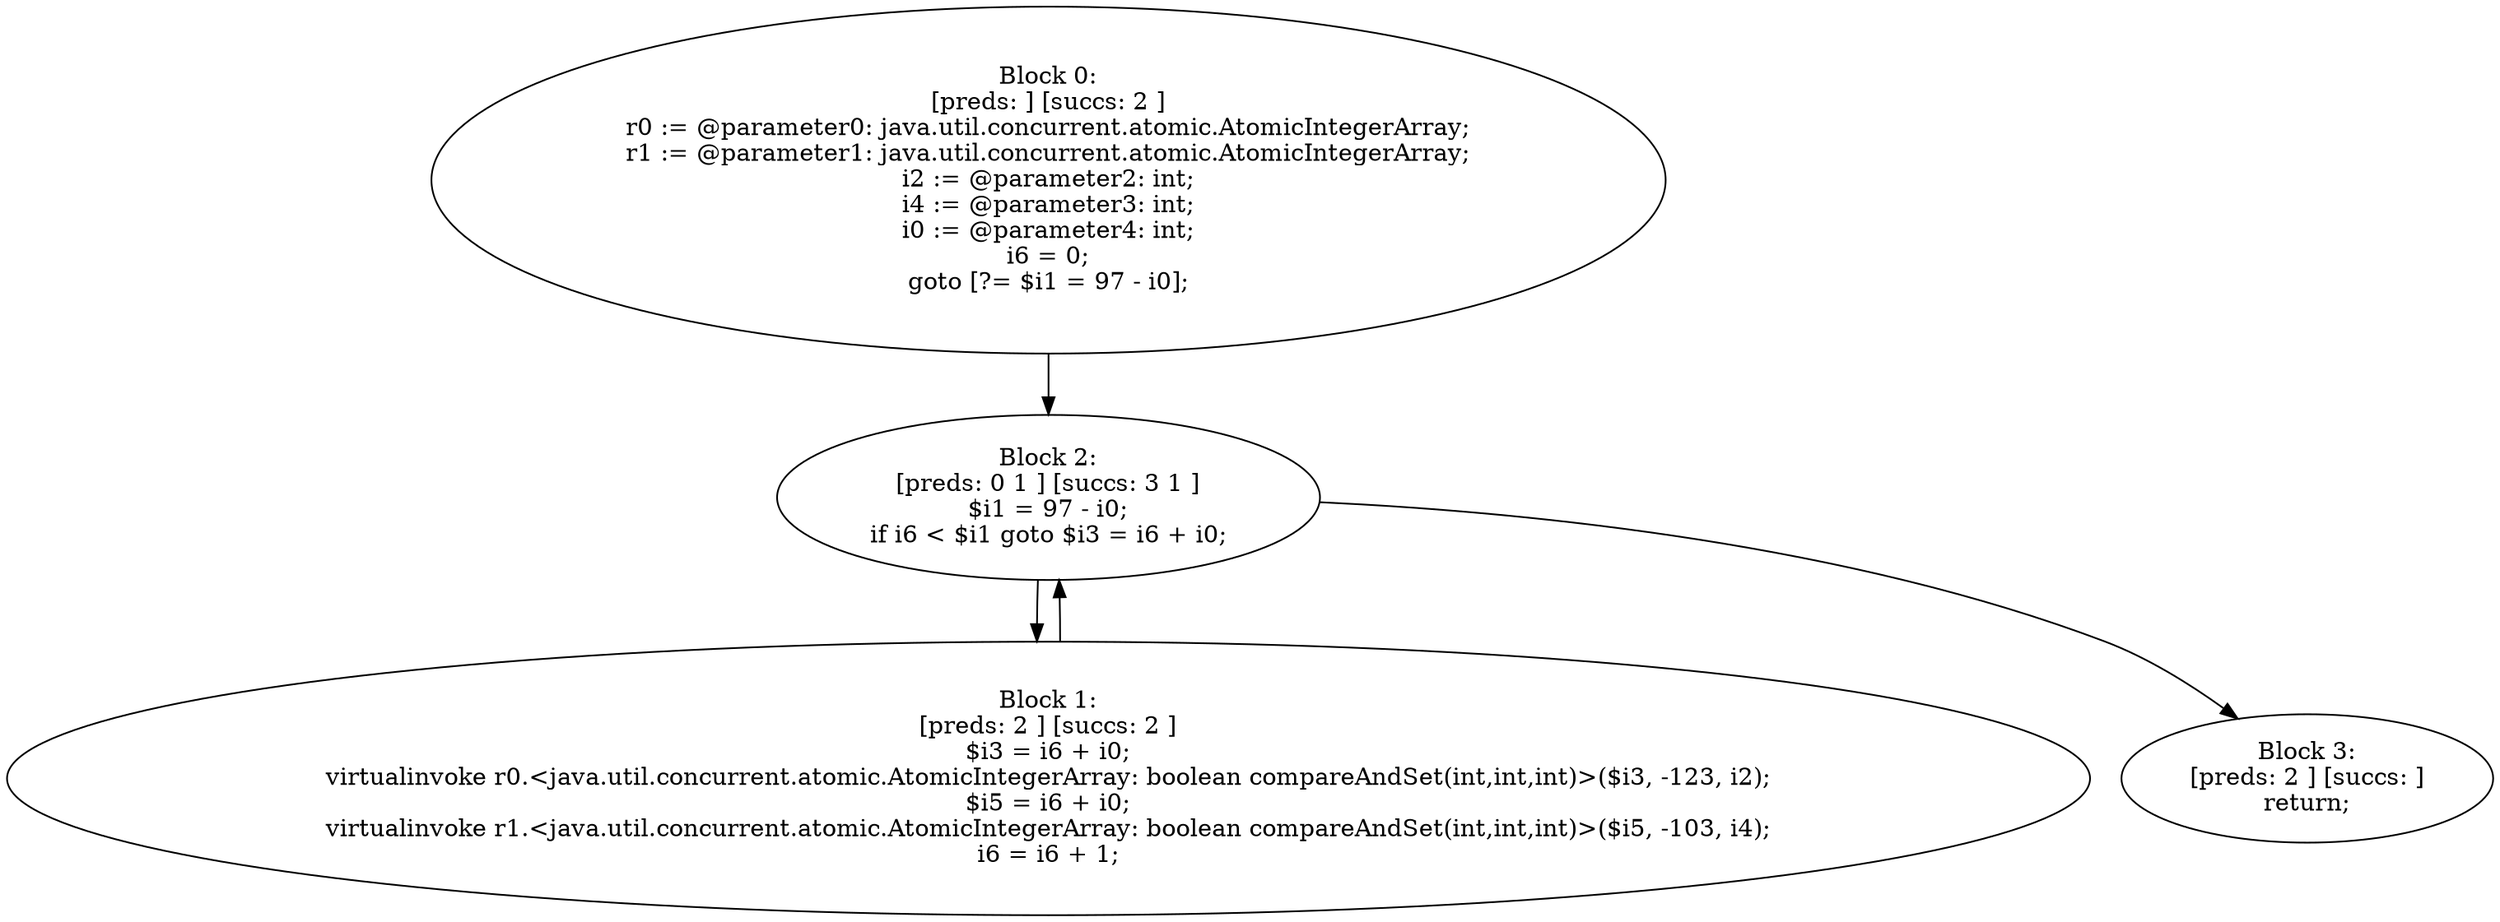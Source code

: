 digraph "unitGraph" {
    "Block 0:
[preds: ] [succs: 2 ]
r0 := @parameter0: java.util.concurrent.atomic.AtomicIntegerArray;
r1 := @parameter1: java.util.concurrent.atomic.AtomicIntegerArray;
i2 := @parameter2: int;
i4 := @parameter3: int;
i0 := @parameter4: int;
i6 = 0;
goto [?= $i1 = 97 - i0];
"
    "Block 1:
[preds: 2 ] [succs: 2 ]
$i3 = i6 + i0;
virtualinvoke r0.<java.util.concurrent.atomic.AtomicIntegerArray: boolean compareAndSet(int,int,int)>($i3, -123, i2);
$i5 = i6 + i0;
virtualinvoke r1.<java.util.concurrent.atomic.AtomicIntegerArray: boolean compareAndSet(int,int,int)>($i5, -103, i4);
i6 = i6 + 1;
"
    "Block 2:
[preds: 0 1 ] [succs: 3 1 ]
$i1 = 97 - i0;
if i6 < $i1 goto $i3 = i6 + i0;
"
    "Block 3:
[preds: 2 ] [succs: ]
return;
"
    "Block 0:
[preds: ] [succs: 2 ]
r0 := @parameter0: java.util.concurrent.atomic.AtomicIntegerArray;
r1 := @parameter1: java.util.concurrent.atomic.AtomicIntegerArray;
i2 := @parameter2: int;
i4 := @parameter3: int;
i0 := @parameter4: int;
i6 = 0;
goto [?= $i1 = 97 - i0];
"->"Block 2:
[preds: 0 1 ] [succs: 3 1 ]
$i1 = 97 - i0;
if i6 < $i1 goto $i3 = i6 + i0;
";
    "Block 1:
[preds: 2 ] [succs: 2 ]
$i3 = i6 + i0;
virtualinvoke r0.<java.util.concurrent.atomic.AtomicIntegerArray: boolean compareAndSet(int,int,int)>($i3, -123, i2);
$i5 = i6 + i0;
virtualinvoke r1.<java.util.concurrent.atomic.AtomicIntegerArray: boolean compareAndSet(int,int,int)>($i5, -103, i4);
i6 = i6 + 1;
"->"Block 2:
[preds: 0 1 ] [succs: 3 1 ]
$i1 = 97 - i0;
if i6 < $i1 goto $i3 = i6 + i0;
";
    "Block 2:
[preds: 0 1 ] [succs: 3 1 ]
$i1 = 97 - i0;
if i6 < $i1 goto $i3 = i6 + i0;
"->"Block 3:
[preds: 2 ] [succs: ]
return;
";
    "Block 2:
[preds: 0 1 ] [succs: 3 1 ]
$i1 = 97 - i0;
if i6 < $i1 goto $i3 = i6 + i0;
"->"Block 1:
[preds: 2 ] [succs: 2 ]
$i3 = i6 + i0;
virtualinvoke r0.<java.util.concurrent.atomic.AtomicIntegerArray: boolean compareAndSet(int,int,int)>($i3, -123, i2);
$i5 = i6 + i0;
virtualinvoke r1.<java.util.concurrent.atomic.AtomicIntegerArray: boolean compareAndSet(int,int,int)>($i5, -103, i4);
i6 = i6 + 1;
";
}
